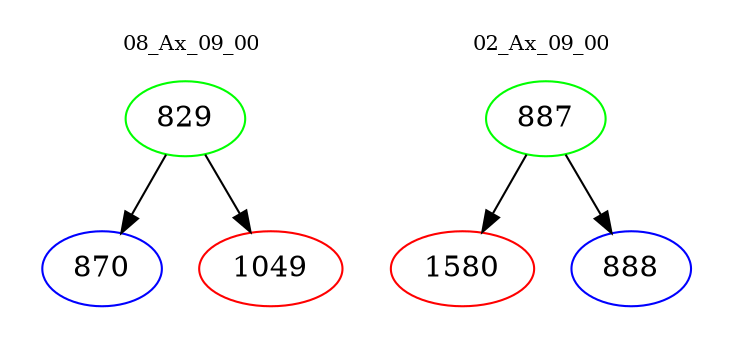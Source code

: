 digraph{
subgraph cluster_0 {
color = white
label = "08_Ax_09_00";
fontsize=10;
T0_829 [label="829", color="green"]
T0_829 -> T0_870 [color="black"]
T0_870 [label="870", color="blue"]
T0_829 -> T0_1049 [color="black"]
T0_1049 [label="1049", color="red"]
}
subgraph cluster_1 {
color = white
label = "02_Ax_09_00";
fontsize=10;
T1_887 [label="887", color="green"]
T1_887 -> T1_1580 [color="black"]
T1_1580 [label="1580", color="red"]
T1_887 -> T1_888 [color="black"]
T1_888 [label="888", color="blue"]
}
}
